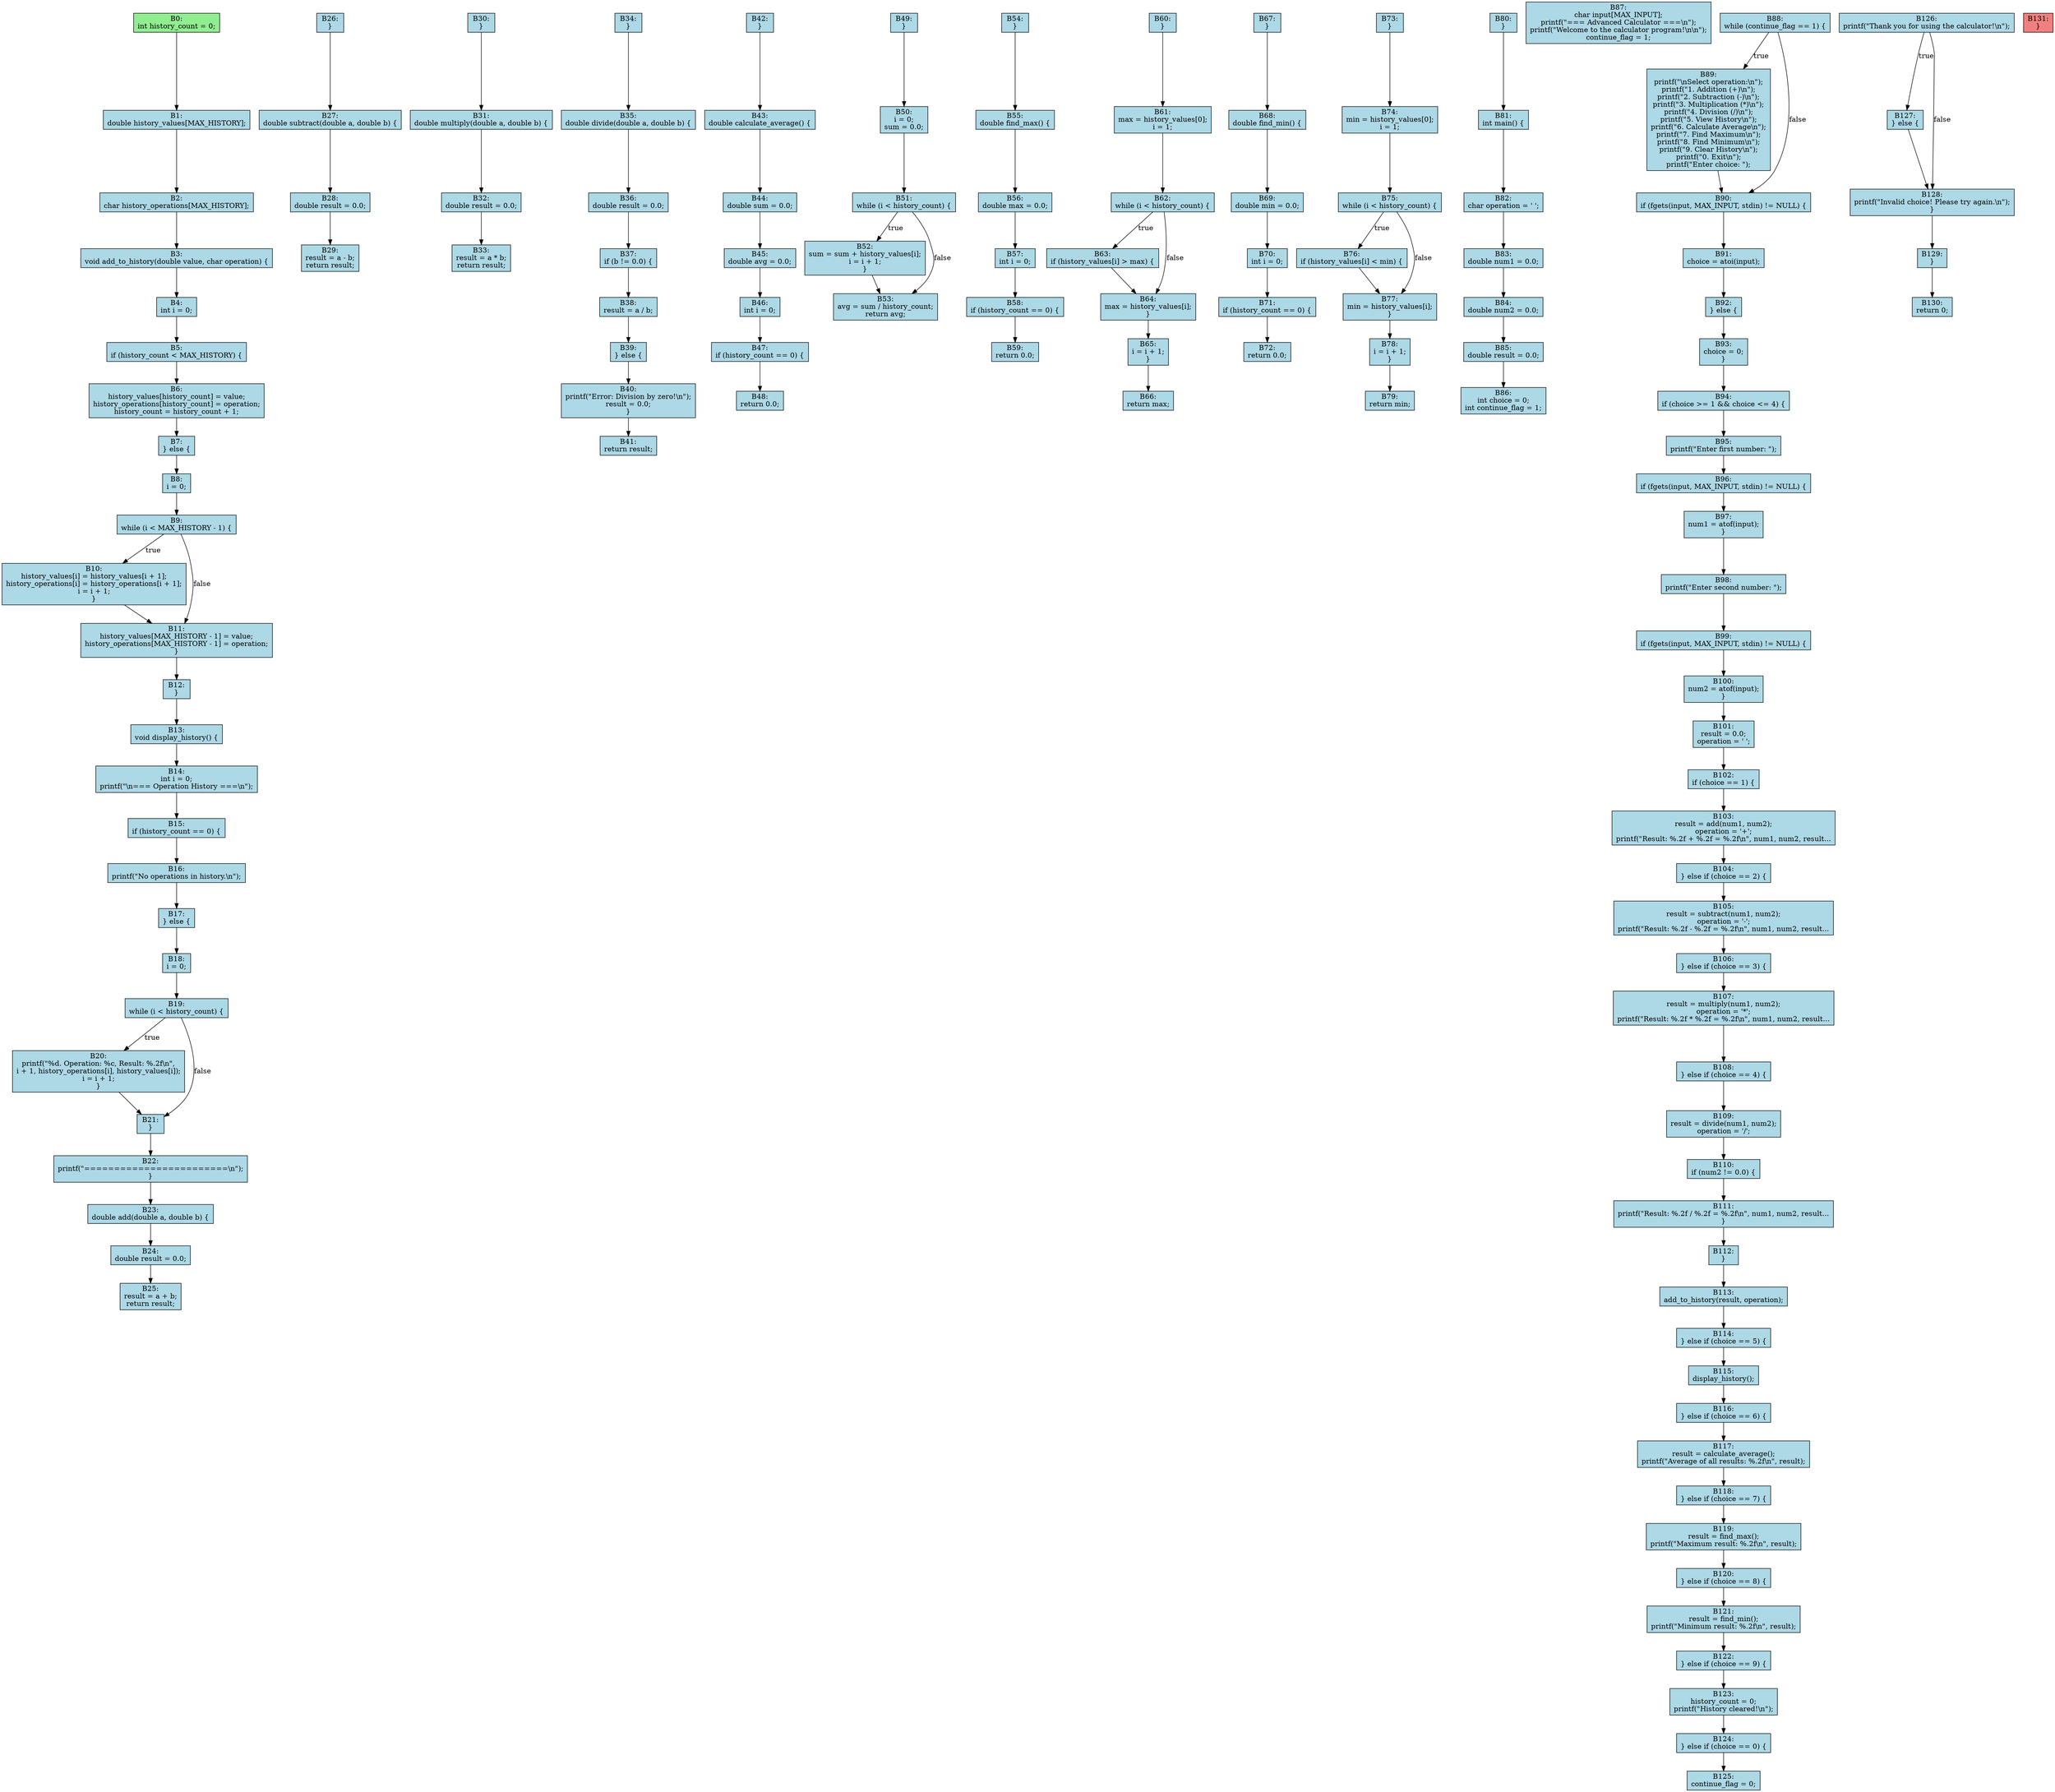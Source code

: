 digraph CFG {
    node [shape=box, style=filled, fillcolor=lightblue];
    rankdir=TB;

    0 [label="B0:\nint history_count = 0;\n", fillcolor=lightgreen];
    1 [label="B1:\ndouble history_values[MAX_HISTORY];\n"];
    2 [label="B2:\nchar history_operations[MAX_HISTORY];\n"];
    3 [label="B3:\nvoid add_to_history(double value, char operation) {\n"];
    4 [label="B4:\nint i = 0;\n"];
    5 [label="B5:\nif (history_count < MAX_HISTORY) {\n"];
    6 [label="B6:\nhistory_values[history_count] = value;\nhistory_operations[history_count] = operation;\nhistory_count = history_count + 1;\n"];
    7 [label="B7:\n} else {\n"];
    8 [label="B8:\ni = 0;\n"];
    9 [label="B9:\nwhile (i < MAX_HISTORY - 1) {\n"];
    10 [label="B10:\nhistory_values[i] = history_values[i + 1];\nhistory_operations[i] = history_operations[i + 1];\ni = i + 1;\n}\n"];
    11 [label="B11:\nhistory_values[MAX_HISTORY - 1] = value;\nhistory_operations[MAX_HISTORY - 1] = operation;\n}\n"];
    12 [label="B12:\n}\n"];
    13 [label="B13:\nvoid display_history() {\n"];
    14 [label="B14:\nint i = 0;\nprintf(\"\\n=== Operation History ===\\n\");\n"];
    15 [label="B15:\nif (history_count == 0) {\n"];
    16 [label="B16:\nprintf(\"No operations in history.\\n\");\n"];
    17 [label="B17:\n} else {\n"];
    18 [label="B18:\ni = 0;\n"];
    19 [label="B19:\nwhile (i < history_count) {\n"];
    20 [label="B20:\nprintf(\"%d. Operation: %c, Result: %.2f\\n\",\ni + 1, history_operations[i], history_values[i]);\ni = i + 1;\n}\n"];
    21 [label="B21:\n}\n"];
    22 [label="B22:\nprintf(\"========================\\n\");\n}\n"];
    23 [label="B23:\ndouble add(double a, double b) {\n"];
    24 [label="B24:\ndouble result = 0.0;\n"];
    25 [label="B25:\nresult = a + b;\nreturn result;\n"];
    26 [label="B26:\n}\n"];
    27 [label="B27:\ndouble subtract(double a, double b) {\n"];
    28 [label="B28:\ndouble result = 0.0;\n"];
    29 [label="B29:\nresult = a - b;\nreturn result;\n"];
    30 [label="B30:\n}\n"];
    31 [label="B31:\ndouble multiply(double a, double b) {\n"];
    32 [label="B32:\ndouble result = 0.0;\n"];
    33 [label="B33:\nresult = a * b;\nreturn result;\n"];
    34 [label="B34:\n}\n"];
    35 [label="B35:\ndouble divide(double a, double b) {\n"];
    36 [label="B36:\ndouble result = 0.0;\n"];
    37 [label="B37:\nif (b != 0.0) {\n"];
    38 [label="B38:\nresult = a / b;\n"];
    39 [label="B39:\n} else {\n"];
    40 [label="B40:\nprintf(\"Error: Division by zero!\\n\");\nresult = 0.0;\n}\n"];
    41 [label="B41:\nreturn result;\n"];
    42 [label="B42:\n}\n"];
    43 [label="B43:\ndouble calculate_average() {\n"];
    44 [label="B44:\ndouble sum = 0.0;\n"];
    45 [label="B45:\ndouble avg = 0.0;\n"];
    46 [label="B46:\nint i = 0;\n"];
    47 [label="B47:\nif (history_count == 0) {\n"];
    48 [label="B48:\nreturn 0.0;\n"];
    49 [label="B49:\n}\n"];
    50 [label="B50:\ni = 0;\nsum = 0.0;\n"];
    51 [label="B51:\nwhile (i < history_count) {\n"];
    52 [label="B52:\nsum = sum + history_values[i];\ni = i + 1;\n}\n"];
    53 [label="B53:\navg = sum / history_count;\nreturn avg;\n"];
    54 [label="B54:\n}\n"];
    55 [label="B55:\ndouble find_max() {\n"];
    56 [label="B56:\ndouble max = 0.0;\n"];
    57 [label="B57:\nint i = 0;\n"];
    58 [label="B58:\nif (history_count == 0) {\n"];
    59 [label="B59:\nreturn 0.0;\n"];
    60 [label="B60:\n}\n"];
    61 [label="B61:\nmax = history_values[0];\ni = 1;\n"];
    62 [label="B62:\nwhile (i < history_count) {\n"];
    63 [label="B63:\nif (history_values[i] > max) {\n"];
    64 [label="B64:\nmax = history_values[i];\n}\n"];
    65 [label="B65:\ni = i + 1;\n}\n"];
    66 [label="B66:\nreturn max;\n"];
    67 [label="B67:\n}\n"];
    68 [label="B68:\ndouble find_min() {\n"];
    69 [label="B69:\ndouble min = 0.0;\n"];
    70 [label="B70:\nint i = 0;\n"];
    71 [label="B71:\nif (history_count == 0) {\n"];
    72 [label="B72:\nreturn 0.0;\n"];
    73 [label="B73:\n}\n"];
    74 [label="B74:\nmin = history_values[0];\ni = 1;\n"];
    75 [label="B75:\nwhile (i < history_count) {\n"];
    76 [label="B76:\nif (history_values[i] < min) {\n"];
    77 [label="B77:\nmin = history_values[i];\n}\n"];
    78 [label="B78:\ni = i + 1;\n}\n"];
    79 [label="B79:\nreturn min;\n"];
    80 [label="B80:\n}\n"];
    81 [label="B81:\nint main() {\n"];
    82 [label="B82:\nchar operation = ' ';\n"];
    83 [label="B83:\ndouble num1 = 0.0;\n"];
    84 [label="B84:\ndouble num2 = 0.0;\n"];
    85 [label="B85:\ndouble result = 0.0;\n"];
    86 [label="B86:\nint choice = 0;\nint continue_flag = 1;\n"];
    87 [label="B87:\nchar input[MAX_INPUT];\nprintf(\"=== Advanced Calculator ===\\n\");\nprintf(\"Welcome to the calculator program!\\n\\n\");\ncontinue_flag = 1;\n"];
    88 [label="B88:\nwhile (continue_flag == 1) {\n"];
    89 [label="B89:\nprintf(\"\\nSelect operation:\\n\");\nprintf(\"1. Addition (+)\\n\");\nprintf(\"2. Subtraction (-)\\n\");\nprintf(\"3. Multiplication (*)\\n\");\nprintf(\"4. Division (/)\\n\");\nprintf(\"5. View History\\n\");\nprintf(\"6. Calculate Average\\n\");\nprintf(\"7. Find Maximum\\n\");\nprintf(\"8. Find Minimum\\n\");\nprintf(\"9. Clear History\\n\");\nprintf(\"0. Exit\\n\");\nprintf(\"Enter choice: \");\n"];
    90 [label="B90:\nif (fgets(input, MAX_INPUT, stdin) != NULL) {\n"];
    91 [label="B91:\nchoice = atoi(input);\n"];
    92 [label="B92:\n} else {\n"];
    93 [label="B93:\nchoice = 0;\n}\n"];
    94 [label="B94:\nif (choice >= 1 && choice <= 4) {\n"];
    95 [label="B95:\nprintf(\"Enter first number: \");\n"];
    96 [label="B96:\nif (fgets(input, MAX_INPUT, stdin) != NULL) {\n"];
    97 [label="B97:\nnum1 = atof(input);\n}\n"];
    98 [label="B98:\nprintf(\"Enter second number: \");\n"];
    99 [label="B99:\nif (fgets(input, MAX_INPUT, stdin) != NULL) {\n"];
    100 [label="B100:\nnum2 = atof(input);\n}\n"];
    101 [label="B101:\nresult = 0.0;\noperation = ' ';\n"];
    102 [label="B102:\nif (choice == 1) {\n"];
    103 [label="B103:\nresult = add(num1, num2);\noperation = '+';\nprintf(\"Result: %.2f + %.2f = %.2f\\n\", num1, num2, result...\n"];
    104 [label="B104:\n} else if (choice == 2) {\n"];
    105 [label="B105:\nresult = subtract(num1, num2);\noperation = '-';\nprintf(\"Result: %.2f - %.2f = %.2f\\n\", num1, num2, result...\n"];
    106 [label="B106:\n} else if (choice == 3) {\n"];
    107 [label="B107:\nresult = multiply(num1, num2);\noperation = '*';\nprintf(\"Result: %.2f * %.2f = %.2f\\n\", num1, num2, result...\n"];
    108 [label="B108:\n} else if (choice == 4) {\n"];
    109 [label="B109:\nresult = divide(num1, num2);\noperation = '/';\n"];
    110 [label="B110:\nif (num2 != 0.0) {\n"];
    111 [label="B111:\nprintf(\"Result: %.2f / %.2f = %.2f\\n\", num1, num2, result...\n}\n"];
    112 [label="B112:\n}\n"];
    113 [label="B113:\nadd_to_history(result, operation);\n"];
    114 [label="B114:\n} else if (choice == 5) {\n"];
    115 [label="B115:\ndisplay_history();\n"];
    116 [label="B116:\n} else if (choice == 6) {\n"];
    117 [label="B117:\nresult = calculate_average();\nprintf(\"Average of all results: %.2f\\n\", result);\n"];
    118 [label="B118:\n} else if (choice == 7) {\n"];
    119 [label="B119:\nresult = find_max();\nprintf(\"Maximum result: %.2f\\n\", result);\n"];
    120 [label="B120:\n} else if (choice == 8) {\n"];
    121 [label="B121:\nresult = find_min();\nprintf(\"Minimum result: %.2f\\n\", result);\n"];
    122 [label="B122:\n} else if (choice == 9) {\n"];
    123 [label="B123:\nhistory_count = 0;\nprintf(\"History cleared!\\n\");\n"];
    124 [label="B124:\n} else if (choice == 0) {\n"];
    125 [label="B125:\ncontinue_flag = 0;\n"];
    126 [label="B126:\nprintf(\"Thank you for using the calculator!\\n\");\n"];
    127 [label="B127:\n} else {\n"];
    128 [label="B128:\nprintf(\"Invalid choice! Please try again.\\n\");\n}\n"];
    129 [label="B129:\n}\n"];
    130 [label="B130:\nreturn 0;\n"];
    131 [label="B131:\n}\n", fillcolor=lightcoral];

    0 -> 1;
    1 -> 2;
    2 -> 3;
    3 -> 4;
    4 -> 5;
    5 -> 6;
    6 -> 7;
    7 -> 8;
    8 -> 9;
    9 -> 10 [label="true"];
    9 -> 11 [label="false"];
    10 -> 11;
    11 -> 12;
    12 -> 13;
    13 -> 14;
    14 -> 15;
    15 -> 16;
    16 -> 17;
    17 -> 18;
    18 -> 19;
    19 -> 20 [label="true"];
    19 -> 21 [label="false"];
    20 -> 21;
    21 -> 22;
    22 -> 23;
    23 -> 24;
    24 -> 25;
    26 -> 27;
    27 -> 28;
    28 -> 29;
    30 -> 31;
    31 -> 32;
    32 -> 33;
    34 -> 35;
    35 -> 36;
    36 -> 37;
    37 -> 38;
    38 -> 39;
    39 -> 40;
    40 -> 41;
    42 -> 43;
    43 -> 44;
    44 -> 45;
    45 -> 46;
    46 -> 47;
    47 -> 48;
    49 -> 50;
    50 -> 51;
    51 -> 52 [label="true"];
    51 -> 53 [label="false"];
    52 -> 53;
    54 -> 55;
    55 -> 56;
    56 -> 57;
    57 -> 58;
    58 -> 59;
    60 -> 61;
    61 -> 62;
    62 -> 63 [label="true"];
    62 -> 64 [label="false"];
    63 -> 64;
    64 -> 65;
    65 -> 66;
    67 -> 68;
    68 -> 69;
    69 -> 70;
    70 -> 71;
    71 -> 72;
    73 -> 74;
    74 -> 75;
    75 -> 76 [label="true"];
    75 -> 77 [label="false"];
    76 -> 77;
    77 -> 78;
    78 -> 79;
    80 -> 81;
    81 -> 82;
    82 -> 83;
    83 -> 84;
    84 -> 85;
    85 -> 86;
    88 -> 89 [label="true"];
    88 -> 90 [label="false"];
    89 -> 90;
    90 -> 91;
    91 -> 92;
    92 -> 93;
    93 -> 94;
    94 -> 95;
    95 -> 96;
    96 -> 97;
    97 -> 98;
    98 -> 99;
    99 -> 100;
    100 -> 101;
    101 -> 102;
    102 -> 103;
    103 -> 104;
    104 -> 105;
    105 -> 106;
    106 -> 107;
    107 -> 108;
    108 -> 109;
    109 -> 110;
    110 -> 111;
    111 -> 112;
    112 -> 113;
    113 -> 114;
    114 -> 115;
    115 -> 116;
    116 -> 117;
    117 -> 118;
    118 -> 119;
    119 -> 120;
    120 -> 121;
    121 -> 122;
    122 -> 123;
    123 -> 124;
    124 -> 125;
    126 -> 127 [label="true"];
    126 -> 128 [label="false"];
    127 -> 128;
    128 -> 129;
    129 -> 130;
}

